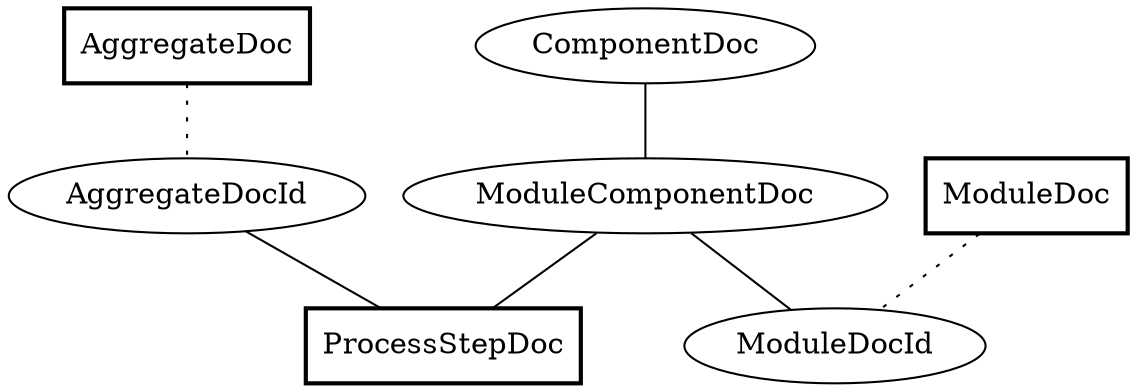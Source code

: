 graph {
splines=spline;
overlap=false;
"AggregateDoc" -- "AggregateDocId" [style=dotted];
"ModuleComponentDoc" -- "ProcessStepDoc" [style=solid];
"ModuleComponentDoc" -- "ModuleDocId" [style=solid];
"ComponentDoc" -- "ModuleComponentDoc" [style=solid];
"ModuleDoc" -- "ModuleDocId" [style=dotted];
"AggregateDocId" -- "ProcessStepDoc" [style=solid];
"ModuleComponentDoc"[shape=ellipse];
"ComponentDoc"[shape=ellipse];
"ModuleDoc"[shape=box,style=bold];
"ModuleDocId"[shape=ellipse];
"ProcessStepDoc"[shape=box,style=bold];
"AggregateDoc"[shape=box,style=bold];
"AggregateDocId"[shape=ellipse];
}
